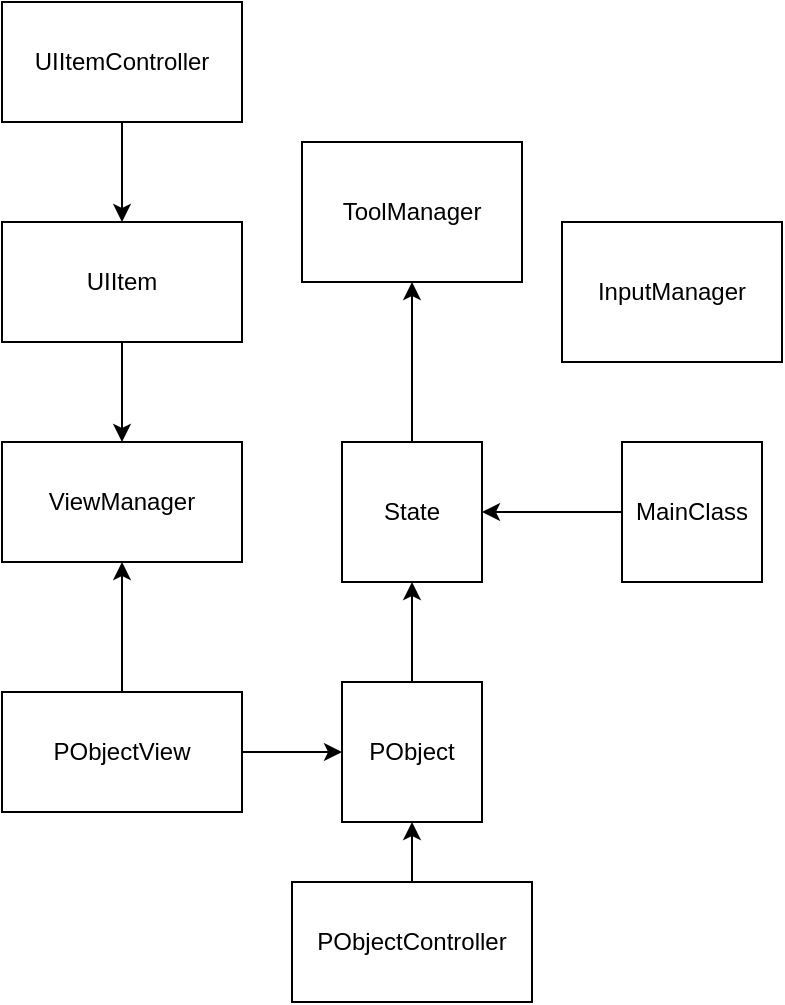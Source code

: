 <mxfile version="21.3.2" type="github">
  <diagram name="Page-1" id="JgMWubzXlVjkS9HLqeEj">
    <mxGraphModel dx="1242" dy="746" grid="1" gridSize="10" guides="1" tooltips="1" connect="1" arrows="1" fold="1" page="1" pageScale="1" pageWidth="827" pageHeight="1169" math="0" shadow="0">
      <root>
        <mxCell id="0" />
        <mxCell id="1" parent="0" />
        <mxCell id="sD8DQ184Ihc-bIid40vS-22" style="edgeStyle=orthogonalEdgeStyle;rounded=0;orthogonalLoop=1;jettySize=auto;html=1;" edge="1" parent="1" source="sD8DQ184Ihc-bIid40vS-1" target="sD8DQ184Ihc-bIid40vS-5">
          <mxGeometry relative="1" as="geometry" />
        </mxCell>
        <mxCell id="sD8DQ184Ihc-bIid40vS-1" value="MainClass" style="whiteSpace=wrap;html=1;aspect=fixed;" vertex="1" parent="1">
          <mxGeometry x="360" y="230" width="70" height="70" as="geometry" />
        </mxCell>
        <mxCell id="sD8DQ184Ihc-bIid40vS-3" value="ToolManager&lt;br&gt;" style="rounded=0;whiteSpace=wrap;html=1;" vertex="1" parent="1">
          <mxGeometry x="200" y="80" width="110" height="70" as="geometry" />
        </mxCell>
        <mxCell id="sD8DQ184Ihc-bIid40vS-21" style="edgeStyle=orthogonalEdgeStyle;rounded=0;orthogonalLoop=1;jettySize=auto;html=1;" edge="1" parent="1" source="sD8DQ184Ihc-bIid40vS-5" target="sD8DQ184Ihc-bIid40vS-3">
          <mxGeometry relative="1" as="geometry">
            <mxPoint x="255" y="160" as="targetPoint" />
          </mxGeometry>
        </mxCell>
        <mxCell id="sD8DQ184Ihc-bIid40vS-5" value="State&lt;br&gt;" style="whiteSpace=wrap;html=1;aspect=fixed;" vertex="1" parent="1">
          <mxGeometry x="220" y="230" width="70" height="70" as="geometry" />
        </mxCell>
        <mxCell id="sD8DQ184Ihc-bIid40vS-6" value="PObject" style="whiteSpace=wrap;html=1;aspect=fixed;" vertex="1" parent="1">
          <mxGeometry x="220" y="350" width="70" height="70" as="geometry" />
        </mxCell>
        <mxCell id="sD8DQ184Ihc-bIid40vS-7" value="" style="endArrow=classic;html=1;rounded=0;entryX=0.5;entryY=1;entryDx=0;entryDy=0;exitX=0.5;exitY=0;exitDx=0;exitDy=0;" edge="1" parent="1" source="sD8DQ184Ihc-bIid40vS-6" target="sD8DQ184Ihc-bIid40vS-5">
          <mxGeometry width="50" height="50" relative="1" as="geometry">
            <mxPoint x="390" y="410" as="sourcePoint" />
            <mxPoint x="440" y="360" as="targetPoint" />
          </mxGeometry>
        </mxCell>
        <mxCell id="sD8DQ184Ihc-bIid40vS-11" style="edgeStyle=orthogonalEdgeStyle;rounded=0;orthogonalLoop=1;jettySize=auto;html=1;" edge="1" parent="1" source="sD8DQ184Ihc-bIid40vS-10" target="sD8DQ184Ihc-bIid40vS-6">
          <mxGeometry relative="1" as="geometry" />
        </mxCell>
        <mxCell id="sD8DQ184Ihc-bIid40vS-10" value="PObjectController" style="rounded=0;whiteSpace=wrap;html=1;" vertex="1" parent="1">
          <mxGeometry x="195" y="450" width="120" height="60" as="geometry" />
        </mxCell>
        <mxCell id="sD8DQ184Ihc-bIid40vS-14" style="edgeStyle=orthogonalEdgeStyle;rounded=0;orthogonalLoop=1;jettySize=auto;html=1;" edge="1" parent="1" source="sD8DQ184Ihc-bIid40vS-12" target="sD8DQ184Ihc-bIid40vS-6">
          <mxGeometry relative="1" as="geometry" />
        </mxCell>
        <mxCell id="sD8DQ184Ihc-bIid40vS-16" style="edgeStyle=orthogonalEdgeStyle;rounded=0;orthogonalLoop=1;jettySize=auto;html=1;" edge="1" parent="1" source="sD8DQ184Ihc-bIid40vS-12" target="sD8DQ184Ihc-bIid40vS-15">
          <mxGeometry relative="1" as="geometry" />
        </mxCell>
        <mxCell id="sD8DQ184Ihc-bIid40vS-12" value="PObjectView" style="rounded=0;whiteSpace=wrap;html=1;" vertex="1" parent="1">
          <mxGeometry x="50" y="355" width="120" height="60" as="geometry" />
        </mxCell>
        <mxCell id="sD8DQ184Ihc-bIid40vS-15" value="ViewManager" style="rounded=0;whiteSpace=wrap;html=1;" vertex="1" parent="1">
          <mxGeometry x="50" y="230" width="120" height="60" as="geometry" />
        </mxCell>
        <mxCell id="sD8DQ184Ihc-bIid40vS-18" style="edgeStyle=orthogonalEdgeStyle;rounded=0;orthogonalLoop=1;jettySize=auto;html=1;entryX=0.5;entryY=0;entryDx=0;entryDy=0;" edge="1" parent="1" source="sD8DQ184Ihc-bIid40vS-17" target="sD8DQ184Ihc-bIid40vS-15">
          <mxGeometry relative="1" as="geometry" />
        </mxCell>
        <mxCell id="sD8DQ184Ihc-bIid40vS-17" value="UIItem" style="rounded=0;whiteSpace=wrap;html=1;" vertex="1" parent="1">
          <mxGeometry x="50" y="120" width="120" height="60" as="geometry" />
        </mxCell>
        <mxCell id="sD8DQ184Ihc-bIid40vS-20" style="edgeStyle=orthogonalEdgeStyle;rounded=0;orthogonalLoop=1;jettySize=auto;html=1;entryX=0.5;entryY=0;entryDx=0;entryDy=0;" edge="1" parent="1" source="sD8DQ184Ihc-bIid40vS-19" target="sD8DQ184Ihc-bIid40vS-17">
          <mxGeometry relative="1" as="geometry" />
        </mxCell>
        <mxCell id="sD8DQ184Ihc-bIid40vS-19" value="UIItemController" style="rounded=0;whiteSpace=wrap;html=1;" vertex="1" parent="1">
          <mxGeometry x="50" y="10" width="120" height="60" as="geometry" />
        </mxCell>
        <mxCell id="sD8DQ184Ihc-bIid40vS-23" value="InputManager" style="rounded=0;whiteSpace=wrap;html=1;" vertex="1" parent="1">
          <mxGeometry x="330" y="120" width="110" height="70" as="geometry" />
        </mxCell>
      </root>
    </mxGraphModel>
  </diagram>
</mxfile>
